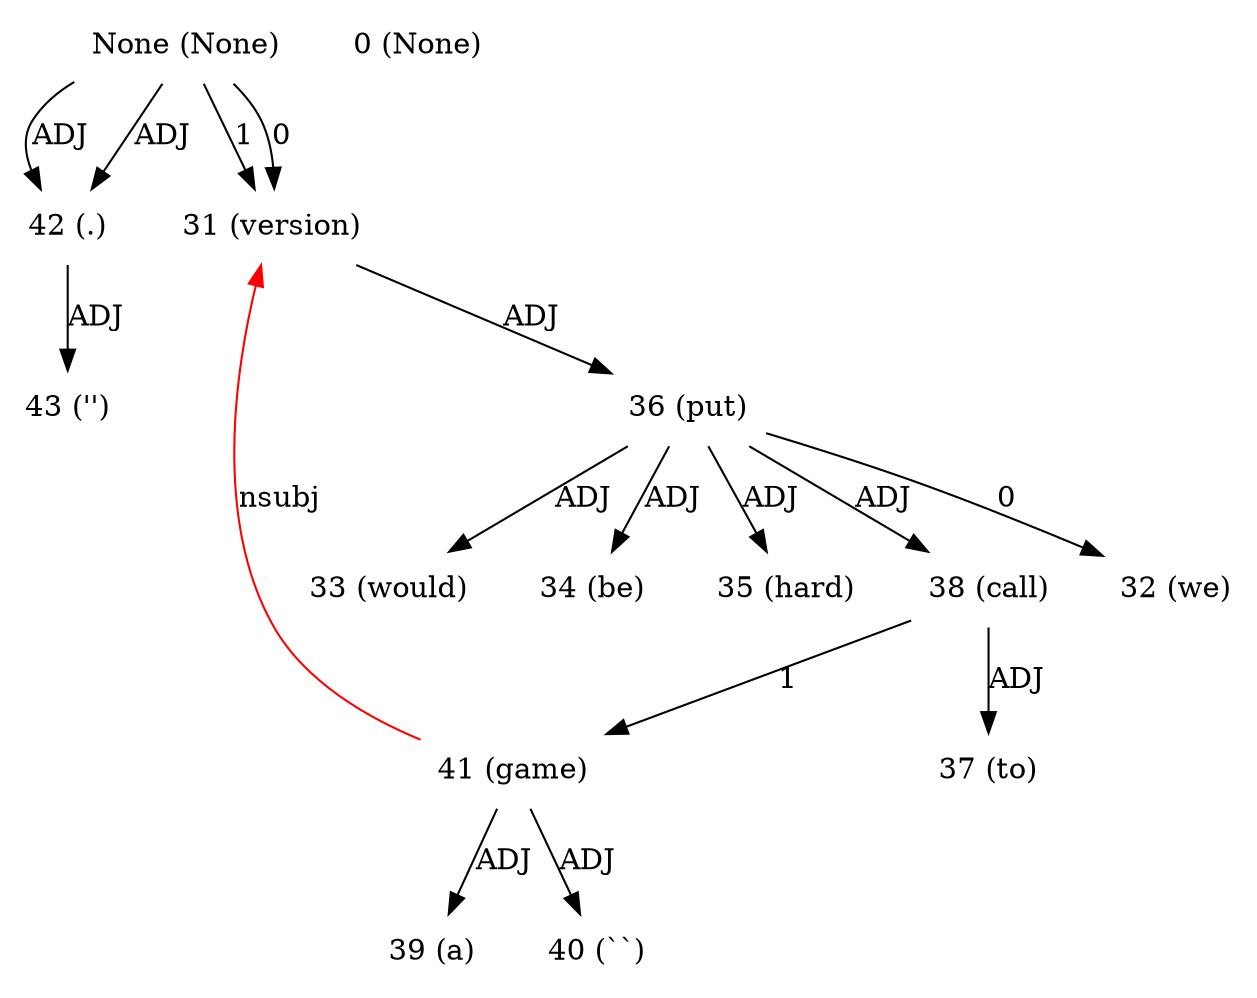 digraph G{
edge [dir=forward]
node [shape=plaintext]

None [label="None (None)"]
None -> 42 [label="ADJ"]
None [label="None (None)"]
None -> 42 [label="ADJ"]
None [label="None (None)"]
None -> 31 [label="1"]
None [label="None (None)"]
None -> 31 [label="0"]
0 [label="0 (None)"]
31 [label="31 (version)"]
31 -> 36 [label="ADJ"]
41 -> 31 [label="nsubj", color="red"]
32 [label="32 (we)"]
33 [label="33 (would)"]
34 [label="34 (be)"]
35 [label="35 (hard)"]
36 [label="36 (put)"]
36 -> 32 [label="0"]
36 -> 33 [label="ADJ"]
36 -> 34 [label="ADJ"]
36 -> 35 [label="ADJ"]
36 -> 38 [label="ADJ"]
37 [label="37 (to)"]
38 [label="38 (call)"]
38 -> 41 [label="1"]
38 -> 37 [label="ADJ"]
39 [label="39 (a)"]
40 [label="40 (``)"]
41 [label="41 (game)"]
41 -> 39 [label="ADJ"]
41 -> 40 [label="ADJ"]
42 [label="42 (.)"]
42 -> 43 [label="ADJ"]
43 [label="43 ('')"]
}
